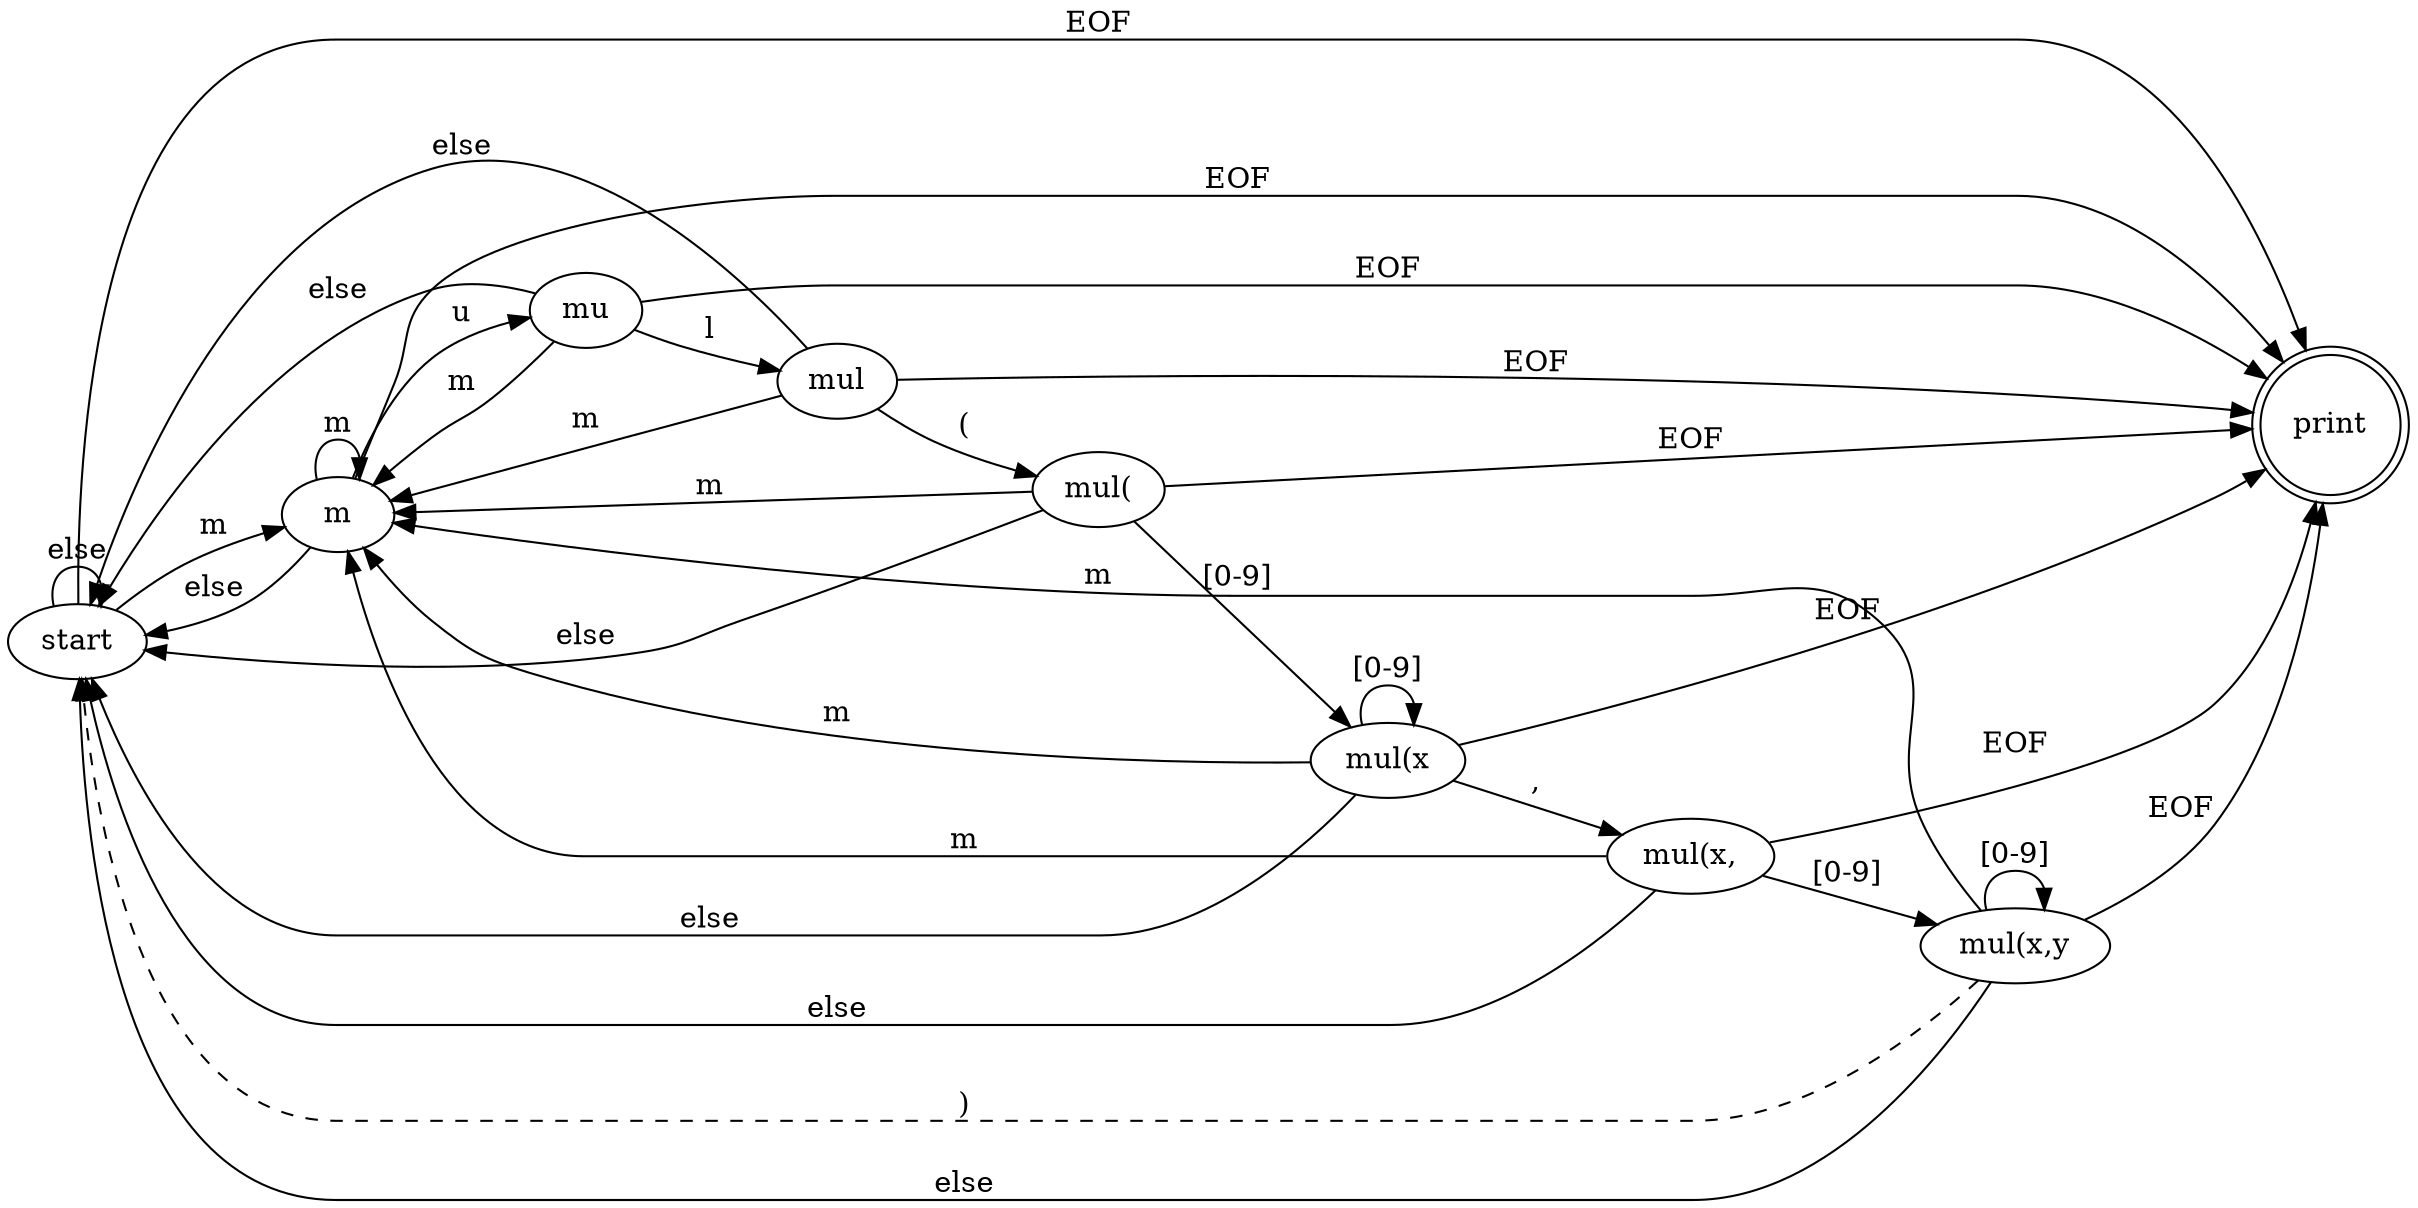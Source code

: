 // mul([0-9]+,[0-9]+)
digraph G {
    rankdir=LR

    // 1
    start -> M[label="m"] // 3
    start -> start[label="else"] // 1
    start -> print[label="EOF"] // 2

    // 2
    print[shape="doublecircle"]
    
    // 3
    M[label="m"]
    M -> M[label="m"] // 3
    M->MU[label="u"] //  4
    M -> start[label="else"] // 1
    M -> print[label="EOF"] // 2
    
    // 4
    MU[label="mu"]
    MU -> M[label="m"] // 3
    MU->MUL[label="l"] // 5
    MU->start[label="else"] // 1
    MU -> print[label="EOF"] // 2
    
    // 5
    MUL[label="mul"]
    MUL->M[label="m"] // 3
    MUL->MULP[label="("] // 6
    MUL->start[label="else"] // 1
    MUL -> print[label="EOF"] // 2

    // 6
    MULP[label="mul("]
    MULP->M[label="m"] // 3
    MULP->MULPN[label="[0-9]"] // 7 (0 < (x - 48) < 11)
    MULP->start[label="else"] // 1
    MULP -> print[label="EOF"] // 2
    
    // 7 : [x res]
    MULPN[label="mul(x"]
    MULPN->M[label="m"] // 3
    MULPN->MULPNC[label=","] // 8
    MULPN->MULPN[label="[0-9]"] // 7
    MULPN->start[label="else"] // 1
    MULPN -> print[label="EOF"] // 2
    
    // 8
    MULPNC[label="mul(x,"]
    MULPNC->MULPNCN[label="[0-9]"]
    MULPNC->M[label="m"]
    MULPNC->start[label="else"]
    MULPNC -> print[label="EOF"]
    
    // 9
    MULPNCN[label="mul(x,y"]
    MULPNCN->MULPNCN[label="[0-9]"]
    MULPNCN->start[label=")",style="dashed"]
    MULPNCN->M[label="m"]
    MULPNCN->start[label="else"]
    MULPNCN -> print[label="EOF"]
}


/*
start : [res]
M: [res]
MU: [res]
MUL: [res]
MULP: [res]
MULPN: [x res]
MULPNC: [x res]
MULPNCN: [y x res]
*/
